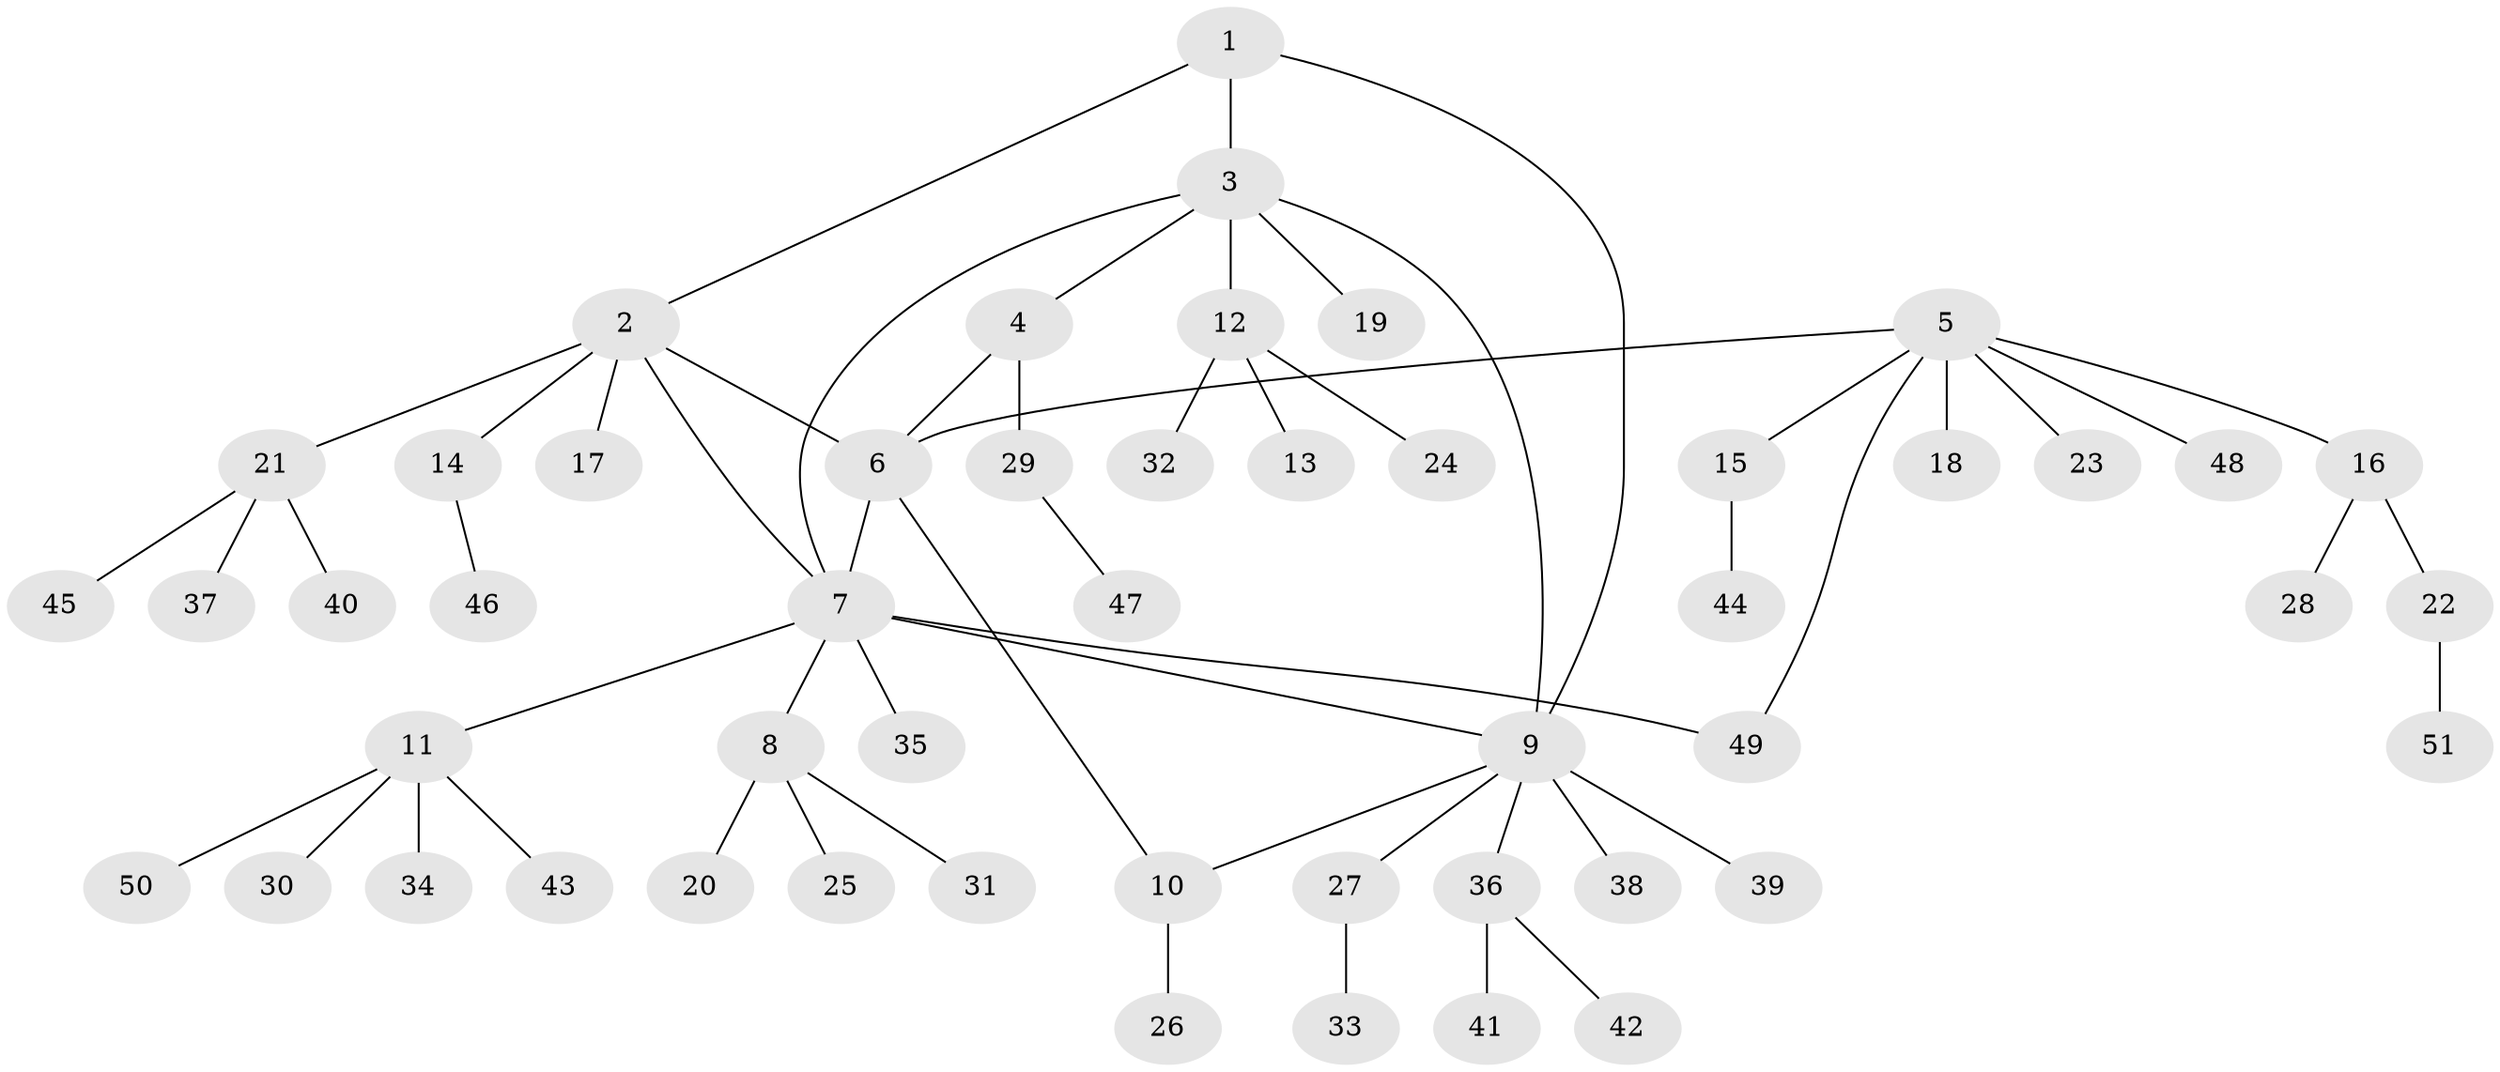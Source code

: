 // coarse degree distribution, {6: 0.08333333333333333, 5: 0.027777777777777776, 3: 0.1388888888888889, 8: 0.05555555555555555, 4: 0.027777777777777776, 1: 0.6666666666666666}
// Generated by graph-tools (version 1.1) at 2025/24/03/03/25 07:24:15]
// undirected, 51 vertices, 57 edges
graph export_dot {
graph [start="1"]
  node [color=gray90,style=filled];
  1;
  2;
  3;
  4;
  5;
  6;
  7;
  8;
  9;
  10;
  11;
  12;
  13;
  14;
  15;
  16;
  17;
  18;
  19;
  20;
  21;
  22;
  23;
  24;
  25;
  26;
  27;
  28;
  29;
  30;
  31;
  32;
  33;
  34;
  35;
  36;
  37;
  38;
  39;
  40;
  41;
  42;
  43;
  44;
  45;
  46;
  47;
  48;
  49;
  50;
  51;
  1 -- 2;
  1 -- 3;
  1 -- 9;
  2 -- 6;
  2 -- 7;
  2 -- 14;
  2 -- 17;
  2 -- 21;
  3 -- 4;
  3 -- 7;
  3 -- 9;
  3 -- 12;
  3 -- 19;
  4 -- 6;
  4 -- 29;
  5 -- 6;
  5 -- 15;
  5 -- 16;
  5 -- 18;
  5 -- 23;
  5 -- 48;
  5 -- 49;
  6 -- 7;
  6 -- 10;
  7 -- 8;
  7 -- 9;
  7 -- 11;
  7 -- 35;
  7 -- 49;
  8 -- 20;
  8 -- 25;
  8 -- 31;
  9 -- 10;
  9 -- 27;
  9 -- 36;
  9 -- 38;
  9 -- 39;
  10 -- 26;
  11 -- 30;
  11 -- 34;
  11 -- 43;
  11 -- 50;
  12 -- 13;
  12 -- 24;
  12 -- 32;
  14 -- 46;
  15 -- 44;
  16 -- 22;
  16 -- 28;
  21 -- 37;
  21 -- 40;
  21 -- 45;
  22 -- 51;
  27 -- 33;
  29 -- 47;
  36 -- 41;
  36 -- 42;
}
